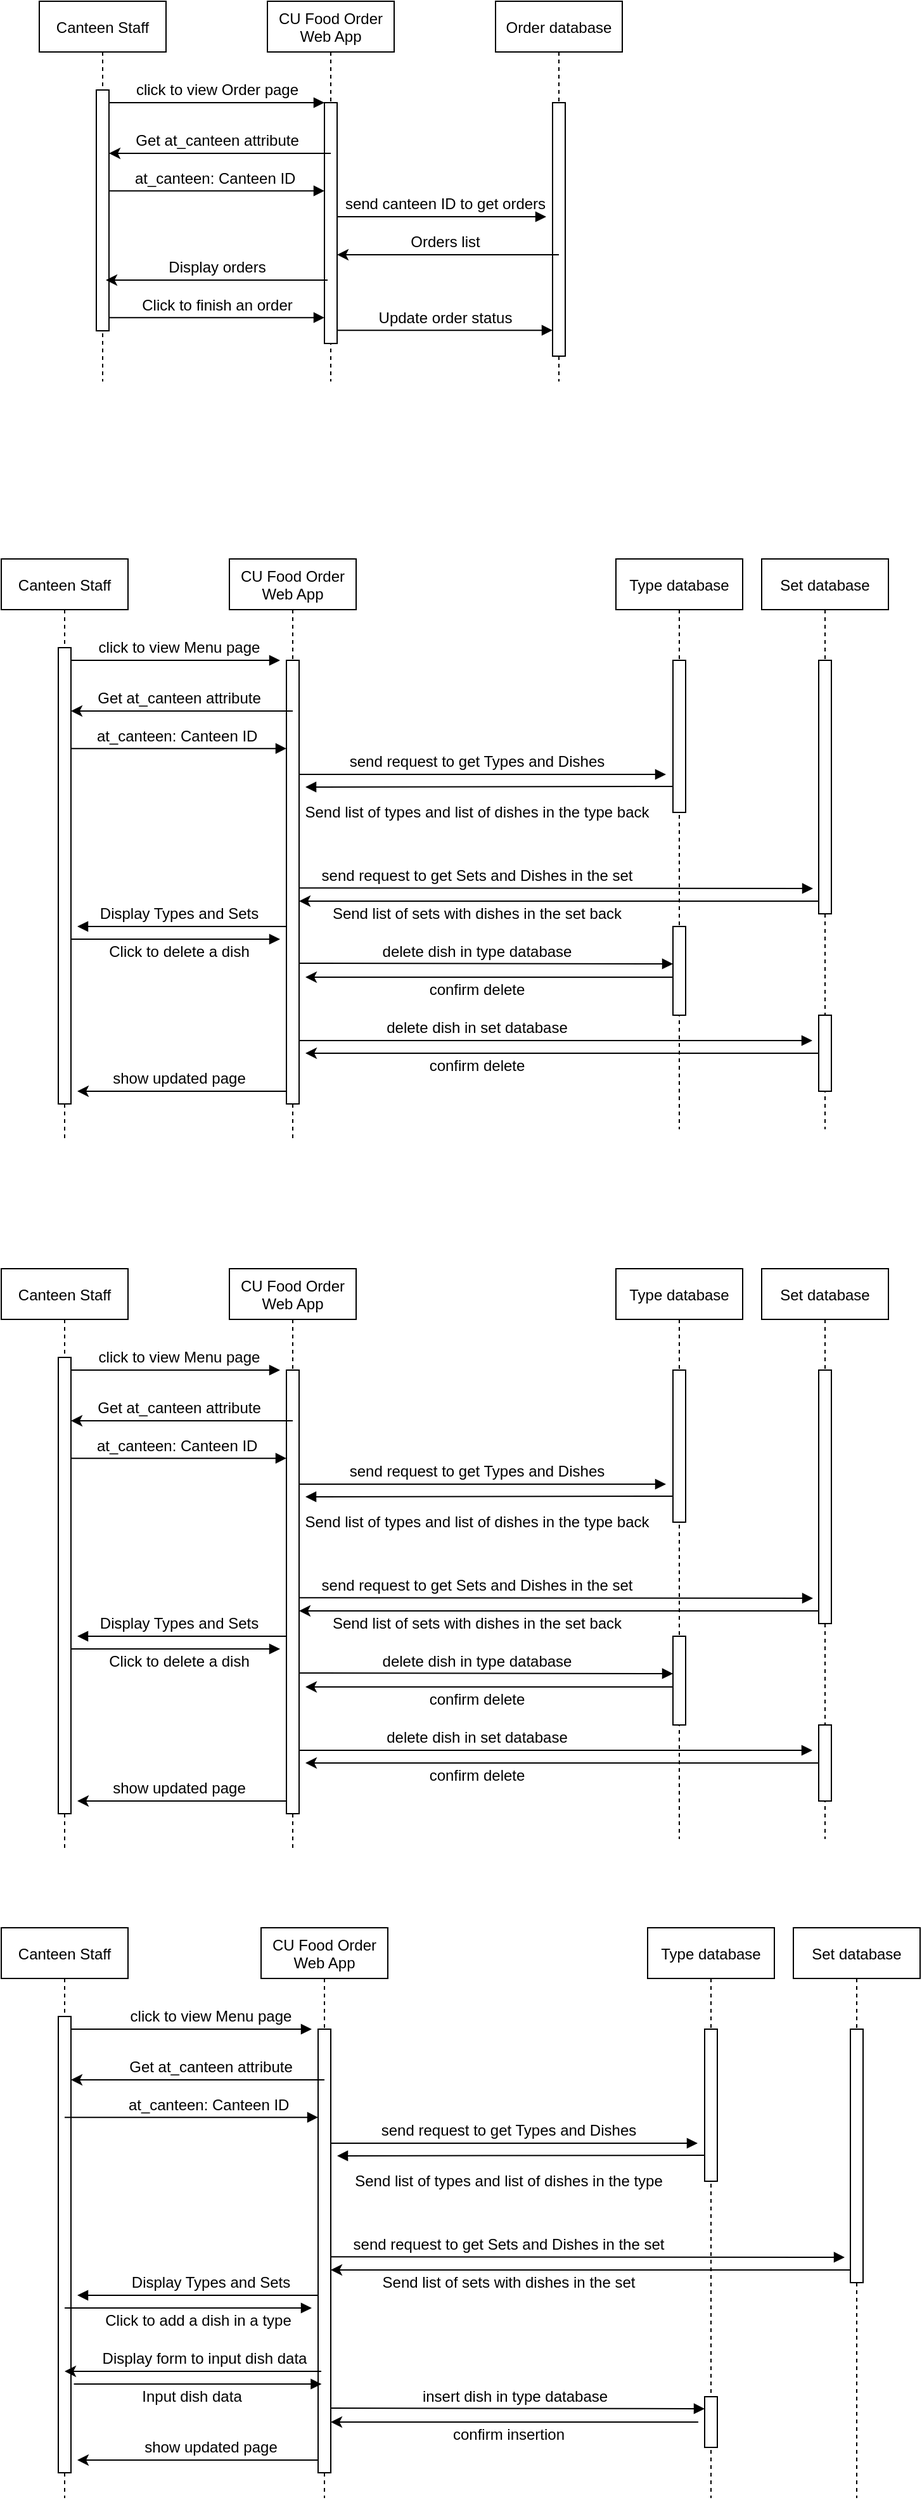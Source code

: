 <mxfile version="17.5.1" type="github">
  <diagram id="JyH9dKXLlh4wl-Uolb7m" name="Page-1">
    <mxGraphModel dx="901" dy="560" grid="1" gridSize="10" guides="1" tooltips="1" connect="1" arrows="1" fold="1" page="1" pageScale="1" pageWidth="850" pageHeight="1100" math="0" shadow="0">
      <root>
        <mxCell id="0" />
        <mxCell id="1" parent="0" />
        <mxCell id="SsQwXliOyGbZY1lNXIvn-25" value="" style="verticalAlign=bottom;endArrow=block;entryX=0;entryY=0;shadow=0;strokeWidth=1;" edge="1" parent="1">
          <mxGeometry relative="1" as="geometry">
            <mxPoint x="350" y="250.0" as="sourcePoint" />
            <mxPoint x="520" y="250.0" as="targetPoint" />
          </mxGeometry>
        </mxCell>
        <mxCell id="SsQwXliOyGbZY1lNXIvn-1" value="Canteen Staff" style="shape=umlLifeline;perimeter=lifelinePerimeter;container=1;collapsible=0;recursiveResize=0;rounded=0;shadow=0;strokeWidth=1;" vertex="1" parent="1">
          <mxGeometry x="120" y="80" width="100" height="300" as="geometry" />
        </mxCell>
        <mxCell id="SsQwXliOyGbZY1lNXIvn-2" value="" style="points=[];perimeter=orthogonalPerimeter;rounded=0;shadow=0;strokeWidth=1;" vertex="1" parent="SsQwXliOyGbZY1lNXIvn-1">
          <mxGeometry x="45" y="70" width="10" height="190" as="geometry" />
        </mxCell>
        <mxCell id="SsQwXliOyGbZY1lNXIvn-5" value="CU Food Order&#xa;Web App" style="shape=umlLifeline;perimeter=lifelinePerimeter;container=1;collapsible=0;recursiveResize=0;rounded=0;shadow=0;strokeWidth=1;" vertex="1" parent="1">
          <mxGeometry x="300" y="80" width="100" height="300" as="geometry" />
        </mxCell>
        <mxCell id="SsQwXliOyGbZY1lNXIvn-6" value="" style="points=[];perimeter=orthogonalPerimeter;rounded=0;shadow=0;strokeWidth=1;" vertex="1" parent="SsQwXliOyGbZY1lNXIvn-5">
          <mxGeometry x="45" y="80" width="10" height="190" as="geometry" />
        </mxCell>
        <mxCell id="SsQwXliOyGbZY1lNXIvn-39" value="" style="verticalAlign=bottom;endArrow=block;entryX=0;entryY=0;shadow=0;strokeWidth=1;" edge="1" parent="SsQwXliOyGbZY1lNXIvn-5">
          <mxGeometry relative="1" as="geometry">
            <mxPoint x="-125" y="249.58" as="sourcePoint" />
            <mxPoint x="45" y="249.58" as="targetPoint" />
          </mxGeometry>
        </mxCell>
        <mxCell id="SsQwXliOyGbZY1lNXIvn-40" value="Click to finish an order" style="text;html=1;align=center;verticalAlign=middle;resizable=0;points=[];autosize=1;strokeColor=none;fillColor=none;" vertex="1" parent="SsQwXliOyGbZY1lNXIvn-5">
          <mxGeometry x="-105" y="230" width="130" height="20" as="geometry" />
        </mxCell>
        <mxCell id="SsQwXliOyGbZY1lNXIvn-8" value="" style="verticalAlign=bottom;endArrow=block;entryX=0;entryY=0;shadow=0;strokeWidth=1;" edge="1" parent="1" source="SsQwXliOyGbZY1lNXIvn-2" target="SsQwXliOyGbZY1lNXIvn-6">
          <mxGeometry relative="1" as="geometry">
            <mxPoint x="275" y="160" as="sourcePoint" />
          </mxGeometry>
        </mxCell>
        <mxCell id="SsQwXliOyGbZY1lNXIvn-21" value="Order database" style="shape=umlLifeline;perimeter=lifelinePerimeter;container=1;collapsible=0;recursiveResize=0;rounded=0;shadow=0;strokeWidth=1;" vertex="1" parent="1">
          <mxGeometry x="480" y="80" width="100" height="300" as="geometry" />
        </mxCell>
        <mxCell id="SsQwXliOyGbZY1lNXIvn-22" value="" style="points=[];perimeter=orthogonalPerimeter;rounded=0;shadow=0;strokeWidth=1;" vertex="1" parent="SsQwXliOyGbZY1lNXIvn-21">
          <mxGeometry x="45" y="80" width="10" height="200" as="geometry" />
        </mxCell>
        <mxCell id="SsQwXliOyGbZY1lNXIvn-35" value="" style="endArrow=classic;html=1;rounded=0;" edge="1" parent="SsQwXliOyGbZY1lNXIvn-21">
          <mxGeometry width="50" height="50" relative="1" as="geometry">
            <mxPoint x="50" y="200" as="sourcePoint" />
            <mxPoint x="-125" y="200" as="targetPoint" />
            <Array as="points">
              <mxPoint x="10" y="200" />
              <mxPoint x="-40" y="200" />
            </Array>
          </mxGeometry>
        </mxCell>
        <mxCell id="SsQwXliOyGbZY1lNXIvn-24" value="click to view Order page" style="text;html=1;align=center;verticalAlign=middle;resizable=0;points=[];autosize=1;strokeColor=none;fillColor=none;" vertex="1" parent="1">
          <mxGeometry x="190" y="140" width="140" height="20" as="geometry" />
        </mxCell>
        <mxCell id="SsQwXliOyGbZY1lNXIvn-26" value="send canteen ID to get orders" style="text;html=1;align=center;verticalAlign=middle;resizable=0;points=[];autosize=1;strokeColor=none;fillColor=none;" vertex="1" parent="1">
          <mxGeometry x="355" y="230" width="170" height="20" as="geometry" />
        </mxCell>
        <mxCell id="SsQwXliOyGbZY1lNXIvn-28" value="" style="endArrow=classic;html=1;rounded=0;" edge="1" parent="1" target="SsQwXliOyGbZY1lNXIvn-2">
          <mxGeometry width="50" height="50" relative="1" as="geometry">
            <mxPoint x="350" y="200" as="sourcePoint" />
            <mxPoint x="350" y="180" as="targetPoint" />
            <Array as="points">
              <mxPoint x="310" y="200" />
              <mxPoint x="260" y="200" />
            </Array>
          </mxGeometry>
        </mxCell>
        <mxCell id="SsQwXliOyGbZY1lNXIvn-29" value="Get at_canteen attribute" style="text;html=1;align=center;verticalAlign=middle;resizable=0;points=[];autosize=1;strokeColor=none;fillColor=none;" vertex="1" parent="1">
          <mxGeometry x="190" y="180" width="140" height="20" as="geometry" />
        </mxCell>
        <mxCell id="SsQwXliOyGbZY1lNXIvn-30" value="" style="verticalAlign=bottom;endArrow=block;entryX=0;entryY=0;shadow=0;strokeWidth=1;" edge="1" parent="1">
          <mxGeometry relative="1" as="geometry">
            <mxPoint x="175" y="229.58" as="sourcePoint" />
            <mxPoint x="345" y="229.58" as="targetPoint" />
          </mxGeometry>
        </mxCell>
        <mxCell id="SsQwXliOyGbZY1lNXIvn-32" value="at_canteen: Canteen ID&amp;nbsp;" style="text;html=1;align=center;verticalAlign=middle;resizable=0;points=[];autosize=1;strokeColor=none;fillColor=none;" vertex="1" parent="1">
          <mxGeometry x="185" y="210" width="150" height="20" as="geometry" />
        </mxCell>
        <mxCell id="SsQwXliOyGbZY1lNXIvn-36" value="Orders list" style="text;html=1;align=center;verticalAlign=middle;resizable=0;points=[];autosize=1;strokeColor=none;fillColor=none;" vertex="1" parent="1">
          <mxGeometry x="405" y="260" width="70" height="20" as="geometry" />
        </mxCell>
        <mxCell id="SsQwXliOyGbZY1lNXIvn-37" value="" style="endArrow=classic;html=1;rounded=0;" edge="1" parent="1">
          <mxGeometry width="50" height="50" relative="1" as="geometry">
            <mxPoint x="347.5" y="300" as="sourcePoint" />
            <mxPoint x="172.5" y="300" as="targetPoint" />
            <Array as="points">
              <mxPoint x="307.5" y="300" />
              <mxPoint x="257.5" y="300" />
            </Array>
          </mxGeometry>
        </mxCell>
        <mxCell id="SsQwXliOyGbZY1lNXIvn-38" value="Display orders" style="text;html=1;align=center;verticalAlign=middle;resizable=0;points=[];autosize=1;strokeColor=none;fillColor=none;" vertex="1" parent="1">
          <mxGeometry x="215" y="280" width="90" height="20" as="geometry" />
        </mxCell>
        <mxCell id="SsQwXliOyGbZY1lNXIvn-41" value="" style="verticalAlign=bottom;endArrow=block;entryX=0;entryY=0;shadow=0;strokeWidth=1;" edge="1" parent="1">
          <mxGeometry relative="1" as="geometry">
            <mxPoint x="355" y="339.58" as="sourcePoint" />
            <mxPoint x="525" y="339.58" as="targetPoint" />
          </mxGeometry>
        </mxCell>
        <mxCell id="SsQwXliOyGbZY1lNXIvn-42" value="Update order status" style="text;html=1;align=center;verticalAlign=middle;resizable=0;points=[];autosize=1;strokeColor=none;fillColor=none;" vertex="1" parent="1">
          <mxGeometry x="380" y="320" width="120" height="20" as="geometry" />
        </mxCell>
        <mxCell id="SsQwXliOyGbZY1lNXIvn-43" value="" style="verticalAlign=bottom;endArrow=block;shadow=0;strokeWidth=1;entryX=-0.55;entryY=0.75;entryDx=0;entryDy=0;entryPerimeter=0;" edge="1" parent="1" target="SsQwXliOyGbZY1lNXIvn-66">
          <mxGeometry relative="1" as="geometry">
            <mxPoint x="320" y="690.0" as="sourcePoint" />
            <mxPoint x="490" y="690.0" as="targetPoint" />
          </mxGeometry>
        </mxCell>
        <mxCell id="SsQwXliOyGbZY1lNXIvn-44" value="Canteen Staff" style="shape=umlLifeline;perimeter=lifelinePerimeter;container=1;collapsible=0;recursiveResize=0;rounded=0;shadow=0;strokeWidth=1;" vertex="1" parent="1">
          <mxGeometry x="90" y="520" width="100" height="460" as="geometry" />
        </mxCell>
        <mxCell id="SsQwXliOyGbZY1lNXIvn-45" value="" style="points=[];perimeter=orthogonalPerimeter;rounded=0;shadow=0;strokeWidth=1;" vertex="1" parent="SsQwXliOyGbZY1lNXIvn-44">
          <mxGeometry x="45" y="70" width="10" height="360" as="geometry" />
        </mxCell>
        <mxCell id="SsQwXliOyGbZY1lNXIvn-82" value="" style="verticalAlign=bottom;endArrow=none;shadow=0;strokeWidth=1;startArrow=block;startFill=1;endFill=0;" edge="1" parent="SsQwXliOyGbZY1lNXIvn-44">
          <mxGeometry relative="1" as="geometry">
            <mxPoint x="60" y="290" as="sourcePoint" />
            <mxPoint x="225" y="290" as="targetPoint" />
          </mxGeometry>
        </mxCell>
        <mxCell id="SsQwXliOyGbZY1lNXIvn-93" value="" style="endArrow=classic;html=1;rounded=0;" edge="1" parent="SsQwXliOyGbZY1lNXIvn-44">
          <mxGeometry width="50" height="50" relative="1" as="geometry">
            <mxPoint x="225.5" y="420" as="sourcePoint" />
            <mxPoint x="60" y="420" as="targetPoint" />
            <Array as="points">
              <mxPoint x="185.5" y="420" />
              <mxPoint x="135.5" y="420" />
            </Array>
          </mxGeometry>
        </mxCell>
        <mxCell id="SsQwXliOyGbZY1lNXIvn-46" value="CU Food Order&#xa;Web App" style="shape=umlLifeline;perimeter=lifelinePerimeter;container=1;collapsible=0;recursiveResize=0;rounded=0;shadow=0;strokeWidth=1;" vertex="1" parent="1">
          <mxGeometry x="270" y="520" width="100" height="460" as="geometry" />
        </mxCell>
        <mxCell id="SsQwXliOyGbZY1lNXIvn-47" value="" style="points=[];perimeter=orthogonalPerimeter;rounded=0;shadow=0;strokeWidth=1;" vertex="1" parent="SsQwXliOyGbZY1lNXIvn-46">
          <mxGeometry x="45" y="80" width="10" height="350" as="geometry" />
        </mxCell>
        <mxCell id="SsQwXliOyGbZY1lNXIvn-50" value="" style="verticalAlign=bottom;endArrow=block;shadow=0;strokeWidth=1;" edge="1" parent="1" source="SsQwXliOyGbZY1lNXIvn-45">
          <mxGeometry relative="1" as="geometry">
            <mxPoint x="245" y="600" as="sourcePoint" />
            <mxPoint x="310" y="600" as="targetPoint" />
          </mxGeometry>
        </mxCell>
        <mxCell id="SsQwXliOyGbZY1lNXIvn-54" value="click to view Menu page" style="text;html=1;align=center;verticalAlign=middle;resizable=0;points=[];autosize=1;strokeColor=none;fillColor=none;" vertex="1" parent="1">
          <mxGeometry x="160" y="580" width="140" height="20" as="geometry" />
        </mxCell>
        <mxCell id="SsQwXliOyGbZY1lNXIvn-55" value="send request to get Types and Dishes" style="text;html=1;align=center;verticalAlign=middle;resizable=0;points=[];autosize=1;strokeColor=none;fillColor=none;" vertex="1" parent="1">
          <mxGeometry x="355" y="670" width="220" height="20" as="geometry" />
        </mxCell>
        <mxCell id="SsQwXliOyGbZY1lNXIvn-56" value="" style="endArrow=classic;html=1;rounded=0;" edge="1" parent="1" target="SsQwXliOyGbZY1lNXIvn-45">
          <mxGeometry width="50" height="50" relative="1" as="geometry">
            <mxPoint x="320" y="640" as="sourcePoint" />
            <mxPoint x="320" y="620" as="targetPoint" />
            <Array as="points">
              <mxPoint x="280" y="640" />
              <mxPoint x="230" y="640" />
            </Array>
          </mxGeometry>
        </mxCell>
        <mxCell id="SsQwXliOyGbZY1lNXIvn-57" value="Get at_canteen attribute" style="text;html=1;align=center;verticalAlign=middle;resizable=0;points=[];autosize=1;strokeColor=none;fillColor=none;" vertex="1" parent="1">
          <mxGeometry x="160" y="620" width="140" height="20" as="geometry" />
        </mxCell>
        <mxCell id="SsQwXliOyGbZY1lNXIvn-58" value="" style="verticalAlign=bottom;endArrow=block;entryX=0;entryY=0;shadow=0;strokeWidth=1;" edge="1" parent="1">
          <mxGeometry relative="1" as="geometry">
            <mxPoint x="145" y="669.58" as="sourcePoint" />
            <mxPoint x="315" y="669.58" as="targetPoint" />
          </mxGeometry>
        </mxCell>
        <mxCell id="SsQwXliOyGbZY1lNXIvn-59" value="at_canteen: Canteen ID&amp;nbsp;" style="text;html=1;align=center;verticalAlign=middle;resizable=0;points=[];autosize=1;strokeColor=none;fillColor=none;" vertex="1" parent="1">
          <mxGeometry x="155" y="650" width="150" height="20" as="geometry" />
        </mxCell>
        <mxCell id="SsQwXliOyGbZY1lNXIvn-62" value="delete dish in set database" style="text;html=1;align=center;verticalAlign=middle;resizable=0;points=[];autosize=1;strokeColor=none;fillColor=none;" vertex="1" parent="1">
          <mxGeometry x="385" y="880" width="160" height="20" as="geometry" />
        </mxCell>
        <mxCell id="SsQwXliOyGbZY1lNXIvn-63" value="" style="verticalAlign=bottom;endArrow=block;shadow=0;strokeWidth=1;entryX=-0.45;entryY=0.9;entryDx=0;entryDy=0;entryPerimeter=0;" edge="1" parent="1" target="SsQwXliOyGbZY1lNXIvn-69">
          <mxGeometry relative="1" as="geometry">
            <mxPoint x="325" y="779.58" as="sourcePoint" />
            <mxPoint x="495" y="779.58" as="targetPoint" />
          </mxGeometry>
        </mxCell>
        <mxCell id="SsQwXliOyGbZY1lNXIvn-65" value="Type database" style="shape=umlLifeline;perimeter=lifelinePerimeter;container=1;collapsible=0;recursiveResize=0;rounded=0;shadow=0;strokeWidth=1;" vertex="1" parent="1">
          <mxGeometry x="575" y="520" width="100" height="450" as="geometry" />
        </mxCell>
        <mxCell id="SsQwXliOyGbZY1lNXIvn-66" value="" style="points=[];perimeter=orthogonalPerimeter;rounded=0;shadow=0;strokeWidth=1;" vertex="1" parent="SsQwXliOyGbZY1lNXIvn-65">
          <mxGeometry x="45" y="80" width="10" height="120" as="geometry" />
        </mxCell>
        <mxCell id="SsQwXliOyGbZY1lNXIvn-76" value="" style="endArrow=classic;html=1;rounded=0;" edge="1" parent="SsQwXliOyGbZY1lNXIvn-65">
          <mxGeometry width="50" height="50" relative="1" as="geometry">
            <mxPoint x="165" y="270" as="sourcePoint" />
            <mxPoint x="-250" y="270" as="targetPoint" />
            <Array as="points">
              <mxPoint x="5.5" y="270" />
              <mxPoint x="-44.5" y="270" />
            </Array>
          </mxGeometry>
        </mxCell>
        <mxCell id="SsQwXliOyGbZY1lNXIvn-87" value="" style="points=[];perimeter=orthogonalPerimeter;rounded=0;shadow=0;strokeWidth=1;" vertex="1" parent="SsQwXliOyGbZY1lNXIvn-65">
          <mxGeometry x="45" y="290" width="10" height="70" as="geometry" />
        </mxCell>
        <mxCell id="SsQwXliOyGbZY1lNXIvn-61" value="" style="endArrow=classic;html=1;rounded=0;" edge="1" parent="SsQwXliOyGbZY1lNXIvn-65">
          <mxGeometry width="50" height="50" relative="1" as="geometry">
            <mxPoint x="160" y="390" as="sourcePoint" />
            <mxPoint x="-245" y="390" as="targetPoint" />
            <Array as="points">
              <mxPoint x="120" y="390" />
              <mxPoint x="70" y="390" />
            </Array>
          </mxGeometry>
        </mxCell>
        <mxCell id="SsQwXliOyGbZY1lNXIvn-68" value="Set database" style="shape=umlLifeline;perimeter=lifelinePerimeter;container=1;collapsible=0;recursiveResize=0;rounded=0;shadow=0;strokeWidth=1;" vertex="1" parent="1">
          <mxGeometry x="690" y="520" width="100" height="450" as="geometry" />
        </mxCell>
        <mxCell id="SsQwXliOyGbZY1lNXIvn-69" value="" style="points=[];perimeter=orthogonalPerimeter;rounded=0;shadow=0;strokeWidth=1;" vertex="1" parent="SsQwXliOyGbZY1lNXIvn-68">
          <mxGeometry x="45" y="80" width="10" height="200" as="geometry" />
        </mxCell>
        <mxCell id="SsQwXliOyGbZY1lNXIvn-91" value="" style="points=[];perimeter=orthogonalPerimeter;rounded=0;shadow=0;strokeWidth=1;" vertex="1" parent="SsQwXliOyGbZY1lNXIvn-68">
          <mxGeometry x="45" y="360" width="10" height="60" as="geometry" />
        </mxCell>
        <mxCell id="SsQwXliOyGbZY1lNXIvn-72" value="Send list of types and list of dishes in the type back" style="text;html=1;align=center;verticalAlign=middle;resizable=0;points=[];autosize=1;strokeColor=none;fillColor=none;" vertex="1" parent="1">
          <mxGeometry x="320" y="710" width="290" height="20" as="geometry" />
        </mxCell>
        <mxCell id="SsQwXliOyGbZY1lNXIvn-75" value="send request to get Sets and Dishes in the set" style="text;html=1;align=center;verticalAlign=middle;resizable=0;points=[];autosize=1;strokeColor=none;fillColor=none;" vertex="1" parent="1">
          <mxGeometry x="335" y="760" width="260" height="20" as="geometry" />
        </mxCell>
        <mxCell id="SsQwXliOyGbZY1lNXIvn-77" value="Send list of sets with dishes in the set back" style="text;html=1;align=center;verticalAlign=middle;resizable=0;points=[];autosize=1;strokeColor=none;fillColor=none;" vertex="1" parent="1">
          <mxGeometry x="345" y="790" width="240" height="20" as="geometry" />
        </mxCell>
        <mxCell id="SsQwXliOyGbZY1lNXIvn-79" value="" style="verticalAlign=bottom;endArrow=none;shadow=0;strokeWidth=1;startArrow=block;startFill=1;endFill=0;" edge="1" parent="1">
          <mxGeometry relative="1" as="geometry">
            <mxPoint x="330" y="700" as="sourcePoint" />
            <mxPoint x="619.5" y="699.5" as="targetPoint" />
          </mxGeometry>
        </mxCell>
        <mxCell id="SsQwXliOyGbZY1lNXIvn-48" value="" style="verticalAlign=bottom;endArrow=block;shadow=0;strokeWidth=1;" edge="1" parent="1">
          <mxGeometry relative="1" as="geometry">
            <mxPoint x="325" y="900.0" as="sourcePoint" />
            <mxPoint x="730" y="900" as="targetPoint" />
          </mxGeometry>
        </mxCell>
        <mxCell id="SsQwXliOyGbZY1lNXIvn-83" value="Display Types and Sets" style="text;html=1;align=center;verticalAlign=middle;resizable=0;points=[];autosize=1;strokeColor=none;fillColor=none;" vertex="1" parent="1">
          <mxGeometry x="160" y="790" width="140" height="20" as="geometry" />
        </mxCell>
        <mxCell id="SsQwXliOyGbZY1lNXIvn-84" value="" style="verticalAlign=bottom;endArrow=block;shadow=0;strokeWidth=1;" edge="1" parent="1">
          <mxGeometry relative="1" as="geometry">
            <mxPoint x="145" y="820.0" as="sourcePoint" />
            <mxPoint x="310" y="820" as="targetPoint" />
          </mxGeometry>
        </mxCell>
        <mxCell id="SsQwXliOyGbZY1lNXIvn-85" value="Click to delete a dish" style="text;html=1;align=center;verticalAlign=middle;resizable=0;points=[];autosize=1;strokeColor=none;fillColor=none;" vertex="1" parent="1">
          <mxGeometry x="165" y="820" width="130" height="20" as="geometry" />
        </mxCell>
        <mxCell id="SsQwXliOyGbZY1lNXIvn-86" value="" style="verticalAlign=bottom;endArrow=block;shadow=0;strokeWidth=1;" edge="1" parent="1">
          <mxGeometry relative="1" as="geometry">
            <mxPoint x="325" y="839.0" as="sourcePoint" />
            <mxPoint x="620" y="839.5" as="targetPoint" />
          </mxGeometry>
        </mxCell>
        <mxCell id="SsQwXliOyGbZY1lNXIvn-88" value="delete dish in type database" style="text;html=1;align=center;verticalAlign=middle;resizable=0;points=[];autosize=1;strokeColor=none;fillColor=none;" vertex="1" parent="1">
          <mxGeometry x="380" y="820" width="170" height="20" as="geometry" />
        </mxCell>
        <mxCell id="SsQwXliOyGbZY1lNXIvn-89" value="" style="endArrow=classic;html=1;rounded=0;" edge="1" parent="1">
          <mxGeometry width="50" height="50" relative="1" as="geometry">
            <mxPoint x="620" y="850" as="sourcePoint" />
            <mxPoint x="330" y="850" as="targetPoint" />
            <Array as="points">
              <mxPoint x="580" y="850" />
              <mxPoint x="530" y="850" />
            </Array>
          </mxGeometry>
        </mxCell>
        <mxCell id="SsQwXliOyGbZY1lNXIvn-90" value="confirm delete" style="text;html=1;align=center;verticalAlign=middle;resizable=0;points=[];autosize=1;strokeColor=none;fillColor=none;" vertex="1" parent="1">
          <mxGeometry x="420" y="850" width="90" height="20" as="geometry" />
        </mxCell>
        <mxCell id="SsQwXliOyGbZY1lNXIvn-92" value="confirm delete" style="text;html=1;align=center;verticalAlign=middle;resizable=0;points=[];autosize=1;strokeColor=none;fillColor=none;" vertex="1" parent="1">
          <mxGeometry x="420" y="910" width="90" height="20" as="geometry" />
        </mxCell>
        <mxCell id="SsQwXliOyGbZY1lNXIvn-94" value="show updated page" style="text;html=1;align=center;verticalAlign=middle;resizable=0;points=[];autosize=1;strokeColor=none;fillColor=none;" vertex="1" parent="1">
          <mxGeometry x="170" y="920" width="120" height="20" as="geometry" />
        </mxCell>
        <mxCell id="SsQwXliOyGbZY1lNXIvn-95" value="" style="verticalAlign=bottom;endArrow=block;shadow=0;strokeWidth=1;entryX=-0.55;entryY=0.75;entryDx=0;entryDy=0;entryPerimeter=0;" edge="1" parent="1" target="SsQwXliOyGbZY1lNXIvn-112">
          <mxGeometry relative="1" as="geometry">
            <mxPoint x="320" y="1250" as="sourcePoint" />
            <mxPoint x="490" y="1250" as="targetPoint" />
          </mxGeometry>
        </mxCell>
        <mxCell id="SsQwXliOyGbZY1lNXIvn-96" value="Canteen Staff" style="shape=umlLifeline;perimeter=lifelinePerimeter;container=1;collapsible=0;recursiveResize=0;rounded=0;shadow=0;strokeWidth=1;" vertex="1" parent="1">
          <mxGeometry x="90" y="1080" width="100" height="460" as="geometry" />
        </mxCell>
        <mxCell id="SsQwXliOyGbZY1lNXIvn-97" value="" style="points=[];perimeter=orthogonalPerimeter;rounded=0;shadow=0;strokeWidth=1;" vertex="1" parent="SsQwXliOyGbZY1lNXIvn-96">
          <mxGeometry x="45" y="70" width="10" height="360" as="geometry" />
        </mxCell>
        <mxCell id="SsQwXliOyGbZY1lNXIvn-98" value="" style="verticalAlign=bottom;endArrow=none;shadow=0;strokeWidth=1;startArrow=block;startFill=1;endFill=0;" edge="1" parent="SsQwXliOyGbZY1lNXIvn-96">
          <mxGeometry relative="1" as="geometry">
            <mxPoint x="60" y="290" as="sourcePoint" />
            <mxPoint x="225" y="290" as="targetPoint" />
          </mxGeometry>
        </mxCell>
        <mxCell id="SsQwXliOyGbZY1lNXIvn-99" value="" style="endArrow=classic;html=1;rounded=0;" edge="1" parent="SsQwXliOyGbZY1lNXIvn-96">
          <mxGeometry width="50" height="50" relative="1" as="geometry">
            <mxPoint x="225.5" y="420" as="sourcePoint" />
            <mxPoint x="60" y="420" as="targetPoint" />
            <Array as="points">
              <mxPoint x="185.5" y="420" />
              <mxPoint x="135.5" y="420" />
            </Array>
          </mxGeometry>
        </mxCell>
        <mxCell id="SsQwXliOyGbZY1lNXIvn-100" value="CU Food Order&#xa;Web App" style="shape=umlLifeline;perimeter=lifelinePerimeter;container=1;collapsible=0;recursiveResize=0;rounded=0;shadow=0;strokeWidth=1;" vertex="1" parent="1">
          <mxGeometry x="270" y="1080" width="100" height="460" as="geometry" />
        </mxCell>
        <mxCell id="SsQwXliOyGbZY1lNXIvn-101" value="" style="points=[];perimeter=orthogonalPerimeter;rounded=0;shadow=0;strokeWidth=1;" vertex="1" parent="SsQwXliOyGbZY1lNXIvn-100">
          <mxGeometry x="45" y="80" width="10" height="350" as="geometry" />
        </mxCell>
        <mxCell id="SsQwXliOyGbZY1lNXIvn-102" value="" style="verticalAlign=bottom;endArrow=block;shadow=0;strokeWidth=1;" edge="1" parent="1" source="SsQwXliOyGbZY1lNXIvn-97">
          <mxGeometry relative="1" as="geometry">
            <mxPoint x="245" y="1160" as="sourcePoint" />
            <mxPoint x="310" y="1160" as="targetPoint" />
          </mxGeometry>
        </mxCell>
        <mxCell id="SsQwXliOyGbZY1lNXIvn-103" value="click to view Menu page" style="text;html=1;align=center;verticalAlign=middle;resizable=0;points=[];autosize=1;strokeColor=none;fillColor=none;" vertex="1" parent="1">
          <mxGeometry x="160" y="1140" width="140" height="20" as="geometry" />
        </mxCell>
        <mxCell id="SsQwXliOyGbZY1lNXIvn-104" value="send request to get Types and Dishes" style="text;html=1;align=center;verticalAlign=middle;resizable=0;points=[];autosize=1;strokeColor=none;fillColor=none;" vertex="1" parent="1">
          <mxGeometry x="355" y="1230" width="220" height="20" as="geometry" />
        </mxCell>
        <mxCell id="SsQwXliOyGbZY1lNXIvn-105" value="" style="endArrow=classic;html=1;rounded=0;" edge="1" parent="1" target="SsQwXliOyGbZY1lNXIvn-97">
          <mxGeometry width="50" height="50" relative="1" as="geometry">
            <mxPoint x="320" y="1200" as="sourcePoint" />
            <mxPoint x="320" y="1180" as="targetPoint" />
            <Array as="points">
              <mxPoint x="280" y="1200" />
              <mxPoint x="230" y="1200" />
            </Array>
          </mxGeometry>
        </mxCell>
        <mxCell id="SsQwXliOyGbZY1lNXIvn-106" value="Get at_canteen attribute" style="text;html=1;align=center;verticalAlign=middle;resizable=0;points=[];autosize=1;strokeColor=none;fillColor=none;" vertex="1" parent="1">
          <mxGeometry x="160" y="1180" width="140" height="20" as="geometry" />
        </mxCell>
        <mxCell id="SsQwXliOyGbZY1lNXIvn-107" value="" style="verticalAlign=bottom;endArrow=block;entryX=0;entryY=0;shadow=0;strokeWidth=1;" edge="1" parent="1">
          <mxGeometry relative="1" as="geometry">
            <mxPoint x="145" y="1229.58" as="sourcePoint" />
            <mxPoint x="315" y="1229.58" as="targetPoint" />
          </mxGeometry>
        </mxCell>
        <mxCell id="SsQwXliOyGbZY1lNXIvn-108" value="at_canteen: Canteen ID&amp;nbsp;" style="text;html=1;align=center;verticalAlign=middle;resizable=0;points=[];autosize=1;strokeColor=none;fillColor=none;" vertex="1" parent="1">
          <mxGeometry x="155" y="1210" width="150" height="20" as="geometry" />
        </mxCell>
        <mxCell id="SsQwXliOyGbZY1lNXIvn-109" value="delete dish in set database" style="text;html=1;align=center;verticalAlign=middle;resizable=0;points=[];autosize=1;strokeColor=none;fillColor=none;" vertex="1" parent="1">
          <mxGeometry x="385" y="1440" width="160" height="20" as="geometry" />
        </mxCell>
        <mxCell id="SsQwXliOyGbZY1lNXIvn-110" value="" style="verticalAlign=bottom;endArrow=block;shadow=0;strokeWidth=1;entryX=-0.45;entryY=0.9;entryDx=0;entryDy=0;entryPerimeter=0;" edge="1" parent="1" target="SsQwXliOyGbZY1lNXIvn-117">
          <mxGeometry relative="1" as="geometry">
            <mxPoint x="325" y="1339.58" as="sourcePoint" />
            <mxPoint x="495" y="1339.58" as="targetPoint" />
          </mxGeometry>
        </mxCell>
        <mxCell id="SsQwXliOyGbZY1lNXIvn-111" value="Type database" style="shape=umlLifeline;perimeter=lifelinePerimeter;container=1;collapsible=0;recursiveResize=0;rounded=0;shadow=0;strokeWidth=1;" vertex="1" parent="1">
          <mxGeometry x="575" y="1080" width="100" height="450" as="geometry" />
        </mxCell>
        <mxCell id="SsQwXliOyGbZY1lNXIvn-112" value="" style="points=[];perimeter=orthogonalPerimeter;rounded=0;shadow=0;strokeWidth=1;" vertex="1" parent="SsQwXliOyGbZY1lNXIvn-111">
          <mxGeometry x="45" y="80" width="10" height="120" as="geometry" />
        </mxCell>
        <mxCell id="SsQwXliOyGbZY1lNXIvn-113" value="" style="endArrow=classic;html=1;rounded=0;" edge="1" parent="SsQwXliOyGbZY1lNXIvn-111">
          <mxGeometry width="50" height="50" relative="1" as="geometry">
            <mxPoint x="165" y="270" as="sourcePoint" />
            <mxPoint x="-250" y="270" as="targetPoint" />
            <Array as="points">
              <mxPoint x="5.5" y="270" />
              <mxPoint x="-44.5" y="270" />
            </Array>
          </mxGeometry>
        </mxCell>
        <mxCell id="SsQwXliOyGbZY1lNXIvn-114" value="" style="points=[];perimeter=orthogonalPerimeter;rounded=0;shadow=0;strokeWidth=1;" vertex="1" parent="SsQwXliOyGbZY1lNXIvn-111">
          <mxGeometry x="45" y="290" width="10" height="70" as="geometry" />
        </mxCell>
        <mxCell id="SsQwXliOyGbZY1lNXIvn-115" value="" style="endArrow=classic;html=1;rounded=0;" edge="1" parent="SsQwXliOyGbZY1lNXIvn-111">
          <mxGeometry width="50" height="50" relative="1" as="geometry">
            <mxPoint x="160" y="390" as="sourcePoint" />
            <mxPoint x="-245" y="390" as="targetPoint" />
            <Array as="points">
              <mxPoint x="120" y="390" />
              <mxPoint x="70" y="390" />
            </Array>
          </mxGeometry>
        </mxCell>
        <mxCell id="SsQwXliOyGbZY1lNXIvn-116" value="Set database" style="shape=umlLifeline;perimeter=lifelinePerimeter;container=1;collapsible=0;recursiveResize=0;rounded=0;shadow=0;strokeWidth=1;" vertex="1" parent="1">
          <mxGeometry x="690" y="1080" width="100" height="450" as="geometry" />
        </mxCell>
        <mxCell id="SsQwXliOyGbZY1lNXIvn-117" value="" style="points=[];perimeter=orthogonalPerimeter;rounded=0;shadow=0;strokeWidth=1;" vertex="1" parent="SsQwXliOyGbZY1lNXIvn-116">
          <mxGeometry x="45" y="80" width="10" height="200" as="geometry" />
        </mxCell>
        <mxCell id="SsQwXliOyGbZY1lNXIvn-118" value="" style="points=[];perimeter=orthogonalPerimeter;rounded=0;shadow=0;strokeWidth=1;" vertex="1" parent="SsQwXliOyGbZY1lNXIvn-116">
          <mxGeometry x="45" y="360" width="10" height="60" as="geometry" />
        </mxCell>
        <mxCell id="SsQwXliOyGbZY1lNXIvn-119" value="Send list of types and list of dishes in the type back" style="text;html=1;align=center;verticalAlign=middle;resizable=0;points=[];autosize=1;strokeColor=none;fillColor=none;" vertex="1" parent="1">
          <mxGeometry x="320" y="1270" width="290" height="20" as="geometry" />
        </mxCell>
        <mxCell id="SsQwXliOyGbZY1lNXIvn-120" value="send request to get Sets and Dishes in the set" style="text;html=1;align=center;verticalAlign=middle;resizable=0;points=[];autosize=1;strokeColor=none;fillColor=none;" vertex="1" parent="1">
          <mxGeometry x="335" y="1320" width="260" height="20" as="geometry" />
        </mxCell>
        <mxCell id="SsQwXliOyGbZY1lNXIvn-121" value="Send list of sets with dishes in the set back" style="text;html=1;align=center;verticalAlign=middle;resizable=0;points=[];autosize=1;strokeColor=none;fillColor=none;" vertex="1" parent="1">
          <mxGeometry x="345" y="1350" width="240" height="20" as="geometry" />
        </mxCell>
        <mxCell id="SsQwXliOyGbZY1lNXIvn-122" value="" style="verticalAlign=bottom;endArrow=none;shadow=0;strokeWidth=1;startArrow=block;startFill=1;endFill=0;" edge="1" parent="1">
          <mxGeometry relative="1" as="geometry">
            <mxPoint x="330" y="1260" as="sourcePoint" />
            <mxPoint x="619.5" y="1259.5" as="targetPoint" />
          </mxGeometry>
        </mxCell>
        <mxCell id="SsQwXliOyGbZY1lNXIvn-123" value="" style="verticalAlign=bottom;endArrow=block;shadow=0;strokeWidth=1;" edge="1" parent="1">
          <mxGeometry relative="1" as="geometry">
            <mxPoint x="325" y="1460" as="sourcePoint" />
            <mxPoint x="730" y="1460" as="targetPoint" />
          </mxGeometry>
        </mxCell>
        <mxCell id="SsQwXliOyGbZY1lNXIvn-124" value="Display Types and Sets" style="text;html=1;align=center;verticalAlign=middle;resizable=0;points=[];autosize=1;strokeColor=none;fillColor=none;" vertex="1" parent="1">
          <mxGeometry x="160" y="1350" width="140" height="20" as="geometry" />
        </mxCell>
        <mxCell id="SsQwXliOyGbZY1lNXIvn-125" value="" style="verticalAlign=bottom;endArrow=block;shadow=0;strokeWidth=1;" edge="1" parent="1">
          <mxGeometry relative="1" as="geometry">
            <mxPoint x="145" y="1380" as="sourcePoint" />
            <mxPoint x="310" y="1380" as="targetPoint" />
          </mxGeometry>
        </mxCell>
        <mxCell id="SsQwXliOyGbZY1lNXIvn-126" value="Click to delete a dish" style="text;html=1;align=center;verticalAlign=middle;resizable=0;points=[];autosize=1;strokeColor=none;fillColor=none;" vertex="1" parent="1">
          <mxGeometry x="165" y="1380" width="130" height="20" as="geometry" />
        </mxCell>
        <mxCell id="SsQwXliOyGbZY1lNXIvn-127" value="" style="verticalAlign=bottom;endArrow=block;shadow=0;strokeWidth=1;" edge="1" parent="1">
          <mxGeometry relative="1" as="geometry">
            <mxPoint x="325" y="1399" as="sourcePoint" />
            <mxPoint x="620" y="1399.5" as="targetPoint" />
          </mxGeometry>
        </mxCell>
        <mxCell id="SsQwXliOyGbZY1lNXIvn-128" value="delete dish in type database" style="text;html=1;align=center;verticalAlign=middle;resizable=0;points=[];autosize=1;strokeColor=none;fillColor=none;" vertex="1" parent="1">
          <mxGeometry x="380" y="1380" width="170" height="20" as="geometry" />
        </mxCell>
        <mxCell id="SsQwXliOyGbZY1lNXIvn-129" value="" style="endArrow=classic;html=1;rounded=0;" edge="1" parent="1">
          <mxGeometry width="50" height="50" relative="1" as="geometry">
            <mxPoint x="620" y="1410" as="sourcePoint" />
            <mxPoint x="330" y="1410" as="targetPoint" />
            <Array as="points">
              <mxPoint x="580" y="1410" />
              <mxPoint x="530" y="1410" />
            </Array>
          </mxGeometry>
        </mxCell>
        <mxCell id="SsQwXliOyGbZY1lNXIvn-130" value="confirm delete" style="text;html=1;align=center;verticalAlign=middle;resizable=0;points=[];autosize=1;strokeColor=none;fillColor=none;" vertex="1" parent="1">
          <mxGeometry x="420" y="1410" width="90" height="20" as="geometry" />
        </mxCell>
        <mxCell id="SsQwXliOyGbZY1lNXIvn-131" value="confirm delete" style="text;html=1;align=center;verticalAlign=middle;resizable=0;points=[];autosize=1;strokeColor=none;fillColor=none;" vertex="1" parent="1">
          <mxGeometry x="420" y="1470" width="90" height="20" as="geometry" />
        </mxCell>
        <mxCell id="SsQwXliOyGbZY1lNXIvn-132" value="show updated page" style="text;html=1;align=center;verticalAlign=middle;resizable=0;points=[];autosize=1;strokeColor=none;fillColor=none;" vertex="1" parent="1">
          <mxGeometry x="170" y="1480" width="120" height="20" as="geometry" />
        </mxCell>
        <mxCell id="SsQwXliOyGbZY1lNXIvn-133" value="" style="verticalAlign=bottom;endArrow=block;shadow=0;strokeWidth=1;entryX=-0.55;entryY=0.75;entryDx=0;entryDy=0;entryPerimeter=0;" edge="1" parent="1" target="SsQwXliOyGbZY1lNXIvn-150">
          <mxGeometry relative="1" as="geometry">
            <mxPoint x="345" y="1770" as="sourcePoint" />
            <mxPoint x="515" y="1770" as="targetPoint" />
          </mxGeometry>
        </mxCell>
        <mxCell id="SsQwXliOyGbZY1lNXIvn-134" value="Canteen Staff" style="shape=umlLifeline;perimeter=lifelinePerimeter;container=1;collapsible=0;recursiveResize=0;rounded=0;shadow=0;strokeWidth=1;" vertex="1" parent="1">
          <mxGeometry x="90" y="1600" width="100" height="450" as="geometry" />
        </mxCell>
        <mxCell id="SsQwXliOyGbZY1lNXIvn-135" value="" style="points=[];perimeter=orthogonalPerimeter;rounded=0;shadow=0;strokeWidth=1;" vertex="1" parent="SsQwXliOyGbZY1lNXIvn-134">
          <mxGeometry x="45" y="70" width="10" height="360" as="geometry" />
        </mxCell>
        <mxCell id="SsQwXliOyGbZY1lNXIvn-136" value="" style="verticalAlign=bottom;endArrow=none;shadow=0;strokeWidth=1;startArrow=block;startFill=1;endFill=0;" edge="1" parent="SsQwXliOyGbZY1lNXIvn-134" target="SsQwXliOyGbZY1lNXIvn-138">
          <mxGeometry relative="1" as="geometry">
            <mxPoint x="60" y="290" as="sourcePoint" />
            <mxPoint x="225" y="290" as="targetPoint" />
          </mxGeometry>
        </mxCell>
        <mxCell id="SsQwXliOyGbZY1lNXIvn-137" value="" style="endArrow=classic;html=1;rounded=0;" edge="1" parent="SsQwXliOyGbZY1lNXIvn-134" source="SsQwXliOyGbZY1lNXIvn-138">
          <mxGeometry width="50" height="50" relative="1" as="geometry">
            <mxPoint x="225.5" y="420" as="sourcePoint" />
            <mxPoint x="60" y="420" as="targetPoint" />
            <Array as="points">
              <mxPoint x="185.5" y="420" />
              <mxPoint x="135.5" y="420" />
            </Array>
          </mxGeometry>
        </mxCell>
        <mxCell id="SsQwXliOyGbZY1lNXIvn-138" value="CU Food Order&#xa;Web App" style="shape=umlLifeline;perimeter=lifelinePerimeter;container=1;collapsible=0;recursiveResize=0;rounded=0;shadow=0;strokeWidth=1;" vertex="1" parent="1">
          <mxGeometry x="295" y="1600" width="100" height="450" as="geometry" />
        </mxCell>
        <mxCell id="SsQwXliOyGbZY1lNXIvn-139" value="" style="points=[];perimeter=orthogonalPerimeter;rounded=0;shadow=0;strokeWidth=1;" vertex="1" parent="SsQwXliOyGbZY1lNXIvn-138">
          <mxGeometry x="45" y="80" width="10" height="350" as="geometry" />
        </mxCell>
        <mxCell id="SsQwXliOyGbZY1lNXIvn-140" value="" style="verticalAlign=bottom;endArrow=block;shadow=0;strokeWidth=1;" edge="1" parent="1" source="SsQwXliOyGbZY1lNXIvn-135">
          <mxGeometry relative="1" as="geometry">
            <mxPoint x="270" y="1680" as="sourcePoint" />
            <mxPoint x="335" y="1680" as="targetPoint" />
          </mxGeometry>
        </mxCell>
        <mxCell id="SsQwXliOyGbZY1lNXIvn-141" value="click to view Menu page" style="text;html=1;align=center;verticalAlign=middle;resizable=0;points=[];autosize=1;strokeColor=none;fillColor=none;" vertex="1" parent="1">
          <mxGeometry x="185" y="1660" width="140" height="20" as="geometry" />
        </mxCell>
        <mxCell id="SsQwXliOyGbZY1lNXIvn-142" value="send request to get Types and Dishes" style="text;html=1;align=center;verticalAlign=middle;resizable=0;points=[];autosize=1;strokeColor=none;fillColor=none;" vertex="1" parent="1">
          <mxGeometry x="380" y="1750" width="220" height="20" as="geometry" />
        </mxCell>
        <mxCell id="SsQwXliOyGbZY1lNXIvn-143" value="" style="endArrow=classic;html=1;rounded=0;" edge="1" parent="1" target="SsQwXliOyGbZY1lNXIvn-135">
          <mxGeometry width="50" height="50" relative="1" as="geometry">
            <mxPoint x="345" y="1720" as="sourcePoint" />
            <mxPoint x="345" y="1700" as="targetPoint" />
            <Array as="points">
              <mxPoint x="305" y="1720" />
              <mxPoint x="255" y="1720" />
            </Array>
          </mxGeometry>
        </mxCell>
        <mxCell id="SsQwXliOyGbZY1lNXIvn-144" value="Get at_canteen attribute" style="text;html=1;align=center;verticalAlign=middle;resizable=0;points=[];autosize=1;strokeColor=none;fillColor=none;" vertex="1" parent="1">
          <mxGeometry x="185" y="1700" width="140" height="20" as="geometry" />
        </mxCell>
        <mxCell id="SsQwXliOyGbZY1lNXIvn-145" value="" style="verticalAlign=bottom;endArrow=block;entryX=0;entryY=0;shadow=0;strokeWidth=1;" edge="1" parent="1" source="SsQwXliOyGbZY1lNXIvn-134">
          <mxGeometry relative="1" as="geometry">
            <mxPoint x="170" y="1749.58" as="sourcePoint" />
            <mxPoint x="340" y="1749.58" as="targetPoint" />
          </mxGeometry>
        </mxCell>
        <mxCell id="SsQwXliOyGbZY1lNXIvn-146" value="at_canteen: Canteen ID&amp;nbsp;" style="text;html=1;align=center;verticalAlign=middle;resizable=0;points=[];autosize=1;strokeColor=none;fillColor=none;" vertex="1" parent="1">
          <mxGeometry x="180" y="1730" width="150" height="20" as="geometry" />
        </mxCell>
        <mxCell id="SsQwXliOyGbZY1lNXIvn-148" value="" style="verticalAlign=bottom;endArrow=block;shadow=0;strokeWidth=1;entryX=-0.45;entryY=0.9;entryDx=0;entryDy=0;entryPerimeter=0;" edge="1" parent="1" target="SsQwXliOyGbZY1lNXIvn-155">
          <mxGeometry relative="1" as="geometry">
            <mxPoint x="350" y="1859.58" as="sourcePoint" />
            <mxPoint x="520" y="1859.58" as="targetPoint" />
          </mxGeometry>
        </mxCell>
        <mxCell id="SsQwXliOyGbZY1lNXIvn-149" value="Type database" style="shape=umlLifeline;perimeter=lifelinePerimeter;container=1;collapsible=0;recursiveResize=0;rounded=0;shadow=0;strokeWidth=1;" vertex="1" parent="1">
          <mxGeometry x="600" y="1600" width="100" height="450" as="geometry" />
        </mxCell>
        <mxCell id="SsQwXliOyGbZY1lNXIvn-150" value="" style="points=[];perimeter=orthogonalPerimeter;rounded=0;shadow=0;strokeWidth=1;" vertex="1" parent="SsQwXliOyGbZY1lNXIvn-149">
          <mxGeometry x="45" y="80" width="10" height="120" as="geometry" />
        </mxCell>
        <mxCell id="SsQwXliOyGbZY1lNXIvn-151" value="" style="endArrow=classic;html=1;rounded=0;" edge="1" parent="SsQwXliOyGbZY1lNXIvn-149">
          <mxGeometry width="50" height="50" relative="1" as="geometry">
            <mxPoint x="165" y="270" as="sourcePoint" />
            <mxPoint x="-250" y="270" as="targetPoint" />
            <Array as="points">
              <mxPoint x="5.5" y="270" />
              <mxPoint x="-44.5" y="270" />
            </Array>
          </mxGeometry>
        </mxCell>
        <mxCell id="SsQwXliOyGbZY1lNXIvn-152" value="" style="points=[];perimeter=orthogonalPerimeter;rounded=0;shadow=0;strokeWidth=1;" vertex="1" parent="SsQwXliOyGbZY1lNXIvn-149">
          <mxGeometry x="45" y="370" width="10" height="40" as="geometry" />
        </mxCell>
        <mxCell id="SsQwXliOyGbZY1lNXIvn-178" value="" style="verticalAlign=bottom;endArrow=block;shadow=0;strokeWidth=1;" edge="1" parent="SsQwXliOyGbZY1lNXIvn-149">
          <mxGeometry relative="1" as="geometry">
            <mxPoint x="-250" y="379" as="sourcePoint" />
            <mxPoint x="45" y="379.5" as="targetPoint" />
          </mxGeometry>
        </mxCell>
        <mxCell id="SsQwXliOyGbZY1lNXIvn-154" value="Set database" style="shape=umlLifeline;perimeter=lifelinePerimeter;container=1;collapsible=0;recursiveResize=0;rounded=0;shadow=0;strokeWidth=1;" vertex="1" parent="1">
          <mxGeometry x="715" y="1600" width="100" height="450" as="geometry" />
        </mxCell>
        <mxCell id="SsQwXliOyGbZY1lNXIvn-155" value="" style="points=[];perimeter=orthogonalPerimeter;rounded=0;shadow=0;strokeWidth=1;" vertex="1" parent="SsQwXliOyGbZY1lNXIvn-154">
          <mxGeometry x="45" y="80" width="10" height="200" as="geometry" />
        </mxCell>
        <mxCell id="SsQwXliOyGbZY1lNXIvn-157" value="Send list of types and list of dishes in the type" style="text;html=1;align=center;verticalAlign=middle;resizable=0;points=[];autosize=1;strokeColor=none;fillColor=none;" vertex="1" parent="1">
          <mxGeometry x="360" y="1790" width="260" height="20" as="geometry" />
        </mxCell>
        <mxCell id="SsQwXliOyGbZY1lNXIvn-158" value="send request to get Sets and Dishes in the set" style="text;html=1;align=center;verticalAlign=middle;resizable=0;points=[];autosize=1;strokeColor=none;fillColor=none;" vertex="1" parent="1">
          <mxGeometry x="360" y="1840" width="260" height="20" as="geometry" />
        </mxCell>
        <mxCell id="SsQwXliOyGbZY1lNXIvn-159" value="Send list of sets with dishes in the set" style="text;html=1;align=center;verticalAlign=middle;resizable=0;points=[];autosize=1;strokeColor=none;fillColor=none;" vertex="1" parent="1">
          <mxGeometry x="380" y="1870" width="220" height="20" as="geometry" />
        </mxCell>
        <mxCell id="SsQwXliOyGbZY1lNXIvn-160" value="" style="verticalAlign=bottom;endArrow=none;shadow=0;strokeWidth=1;startArrow=block;startFill=1;endFill=0;" edge="1" parent="1">
          <mxGeometry relative="1" as="geometry">
            <mxPoint x="355" y="1780" as="sourcePoint" />
            <mxPoint x="644.5" y="1779.5" as="targetPoint" />
          </mxGeometry>
        </mxCell>
        <mxCell id="SsQwXliOyGbZY1lNXIvn-162" value="Display Types and Sets" style="text;html=1;align=center;verticalAlign=middle;resizable=0;points=[];autosize=1;strokeColor=none;fillColor=none;" vertex="1" parent="1">
          <mxGeometry x="185" y="1870" width="140" height="20" as="geometry" />
        </mxCell>
        <mxCell id="SsQwXliOyGbZY1lNXIvn-163" value="" style="verticalAlign=bottom;endArrow=block;shadow=0;strokeWidth=1;" edge="1" parent="1" source="SsQwXliOyGbZY1lNXIvn-134">
          <mxGeometry relative="1" as="geometry">
            <mxPoint x="170" y="1900" as="sourcePoint" />
            <mxPoint x="335" y="1900" as="targetPoint" />
            <Array as="points">
              <mxPoint x="330" y="1900" />
            </Array>
          </mxGeometry>
        </mxCell>
        <mxCell id="SsQwXliOyGbZY1lNXIvn-164" value="Click to add a dish in a type" style="text;html=1;align=center;verticalAlign=middle;resizable=0;points=[];autosize=1;strokeColor=none;fillColor=none;" vertex="1" parent="1">
          <mxGeometry x="165" y="1900" width="160" height="20" as="geometry" />
        </mxCell>
        <mxCell id="SsQwXliOyGbZY1lNXIvn-170" value="show updated page" style="text;html=1;align=center;verticalAlign=middle;resizable=0;points=[];autosize=1;strokeColor=none;fillColor=none;" vertex="1" parent="1">
          <mxGeometry x="195" y="2000" width="120" height="20" as="geometry" />
        </mxCell>
        <mxCell id="SsQwXliOyGbZY1lNXIvn-171" value="" style="endArrow=classic;html=1;rounded=0;" edge="1" parent="1" target="SsQwXliOyGbZY1lNXIvn-134">
          <mxGeometry width="50" height="50" relative="1" as="geometry">
            <mxPoint x="342.5" y="1950" as="sourcePoint" />
            <mxPoint x="167.5" y="1950.48" as="targetPoint" />
            <Array as="points">
              <mxPoint x="302.5" y="1950" />
              <mxPoint x="252.5" y="1950" />
            </Array>
          </mxGeometry>
        </mxCell>
        <mxCell id="SsQwXliOyGbZY1lNXIvn-172" value="Display form to input dish data" style="text;html=1;align=center;verticalAlign=middle;resizable=0;points=[];autosize=1;strokeColor=none;fillColor=none;" vertex="1" parent="1">
          <mxGeometry x="160" y="1930" width="180" height="20" as="geometry" />
        </mxCell>
        <mxCell id="SsQwXliOyGbZY1lNXIvn-174" value="" style="verticalAlign=bottom;endArrow=block;shadow=0;strokeWidth=1;" edge="1" parent="1">
          <mxGeometry relative="1" as="geometry">
            <mxPoint x="147.278" y="1960" as="sourcePoint" />
            <mxPoint x="342.73" y="1960" as="targetPoint" />
            <Array as="points">
              <mxPoint x="337.73" y="1960" />
            </Array>
          </mxGeometry>
        </mxCell>
        <mxCell id="SsQwXliOyGbZY1lNXIvn-175" value="Input dish data" style="text;html=1;align=center;verticalAlign=middle;resizable=0;points=[];autosize=1;strokeColor=none;fillColor=none;" vertex="1" parent="1">
          <mxGeometry x="195" y="1960" width="90" height="20" as="geometry" />
        </mxCell>
        <mxCell id="SsQwXliOyGbZY1lNXIvn-179" value="insert dish in type database" style="text;html=1;align=center;verticalAlign=middle;resizable=0;points=[];autosize=1;strokeColor=none;fillColor=none;" vertex="1" parent="1">
          <mxGeometry x="415" y="1960" width="160" height="20" as="geometry" />
        </mxCell>
        <mxCell id="SsQwXliOyGbZY1lNXIvn-180" value="" style="endArrow=classic;html=1;rounded=0;" edge="1" parent="1">
          <mxGeometry width="50" height="50" relative="1" as="geometry">
            <mxPoint x="640" y="1990" as="sourcePoint" />
            <mxPoint x="350" y="1990" as="targetPoint" />
            <Array as="points">
              <mxPoint x="600" y="1990" />
              <mxPoint x="550" y="1990" />
            </Array>
          </mxGeometry>
        </mxCell>
        <mxCell id="SsQwXliOyGbZY1lNXIvn-181" value="confirm insertion" style="text;html=1;align=center;verticalAlign=middle;resizable=0;points=[];autosize=1;strokeColor=none;fillColor=none;" vertex="1" parent="1">
          <mxGeometry x="440" y="1990" width="100" height="20" as="geometry" />
        </mxCell>
      </root>
    </mxGraphModel>
  </diagram>
</mxfile>
